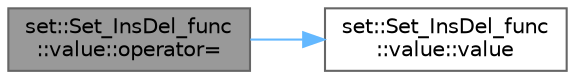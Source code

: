 digraph "set::Set_InsDel_func::value::operator="
{
 // LATEX_PDF_SIZE
  bgcolor="transparent";
  edge [fontname=Helvetica,fontsize=10,labelfontname=Helvetica,labelfontsize=10];
  node [fontname=Helvetica,fontsize=10,shape=box,height=0.2,width=0.4];
  rankdir="LR";
  Node1 [id="Node000001",label="set::Set_InsDel_func\l::value::operator=",height=0.2,width=0.4,color="gray40", fillcolor="grey60", style="filled", fontcolor="black",tooltip=" "];
  Node1 -> Node2 [id="edge1_Node000001_Node000002",color="steelblue1",style="solid",tooltip=" "];
  Node2 [id="Node000002",label="set::Set_InsDel_func\l::value::value",height=0.2,width=0.4,color="grey40", fillcolor="white", style="filled",URL="$structset_1_1_set___ins_del__func_1_1value.html#aeb46f0c8e9bd6c17a1d2c8336d92c6ab",tooltip=" "];
}
